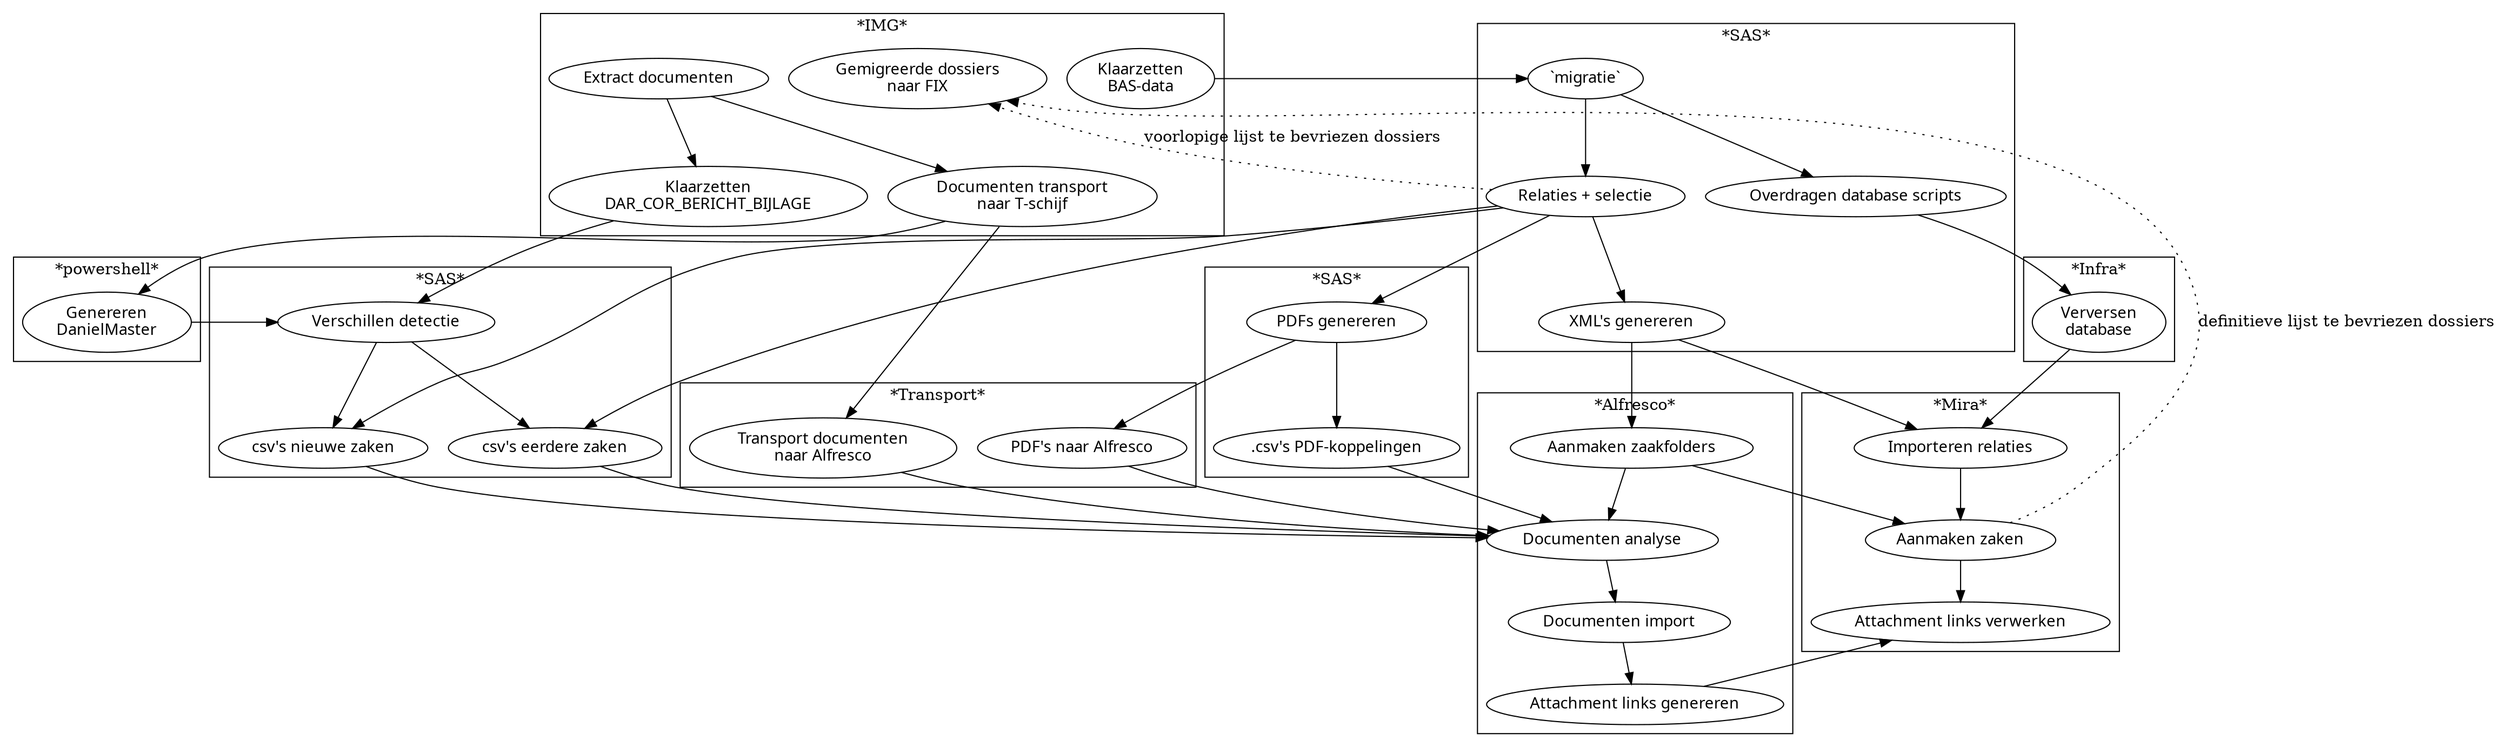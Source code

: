 digraph {
  node [ fontname="Handlee" ];
  splines=true;
  
  subgraph cluster_IMG {
    label="*IMG*";
    "Extract documenten";
    "Klaarzetten\nDAR_COR_BERICHT_BIJLAGE";
    "Klaarzetten\nBAS-data";
    "Gemigreerde dossiers\nnaar FIX"
    "Documenten transport\nnaar T-schijf";
    "Extract documenten" -> "Klaarzetten\nDAR_COR_BERICHT_BIJLAGE";
    "Extract documenten" -> "Documenten transport\nnaar T-schijf";
  }

  "Klaarzetten\nBAS-data" -> "`migratie`";

  subgraph cluster_SAS1 {
    label="*SAS*";
    "Overdragen database scripts";
    "XML's genereren";
    "Relaties + selectie";
    "`migratie`";

  }
    "`migratie`" -> "Relaties + selectie";
    "Relaties + selectie" -> "XML's genereren";
    "`migratie`" -> "Overdragen database scripts";
    "Relaties + selectie" -> "Gemigreerde dossiers\nnaar FIX"[ label="voorlopige lijst te bevriezen dossiers" style = dotted ];
  
  subgraph cluster_Infra {
    label="*Infra*";
    "Verversen\ndatabase";
   }

   "Overdragen database scripts" -> "Verversen\ndatabase";
   "Klaarzetten\nDAR_COR_BERICHT_BIJLAGE" -> "Verschillen detectie";
  subgraph cluster_SAS2 {
    label="*SAS*";
    "Verschillen detectie";
    "csv's nieuwe zaken";
    "csv's eerdere zaken";
  }
    "Verschillen detectie" -> "csv's nieuwe zaken";
    "Verschillen detectie" -> "csv's eerdere zaken";
    "Relaties + selectie" -> "csv's nieuwe zaken";
    "Relaties + selectie" -> "csv's eerdere zaken";
  subgraph cluster_PDFs {
     label= "*SAS*"
      "PDFs genereren"
      ".csv's PDF-koppelingen"
  }
      "PDFs genereren" -> ".csv's PDF-koppelingen"
      "Relaties + selectie" -> "PDFs genereren"
  subgraph cluster_powershell {
      label = "*powershell*"
      "Genereren\nDanielMaster"
  }
  subgraph cluster_docTransport {
      label = "*Transport*"
      "Transport documenten\nnaar Alfresco"
      "PDF's naar Alfresco"
    "Genereren\nDanielMaster" -> "Verschillen detectie";
    "PDFs genereren" -> "PDF's naar Alfresco"
    "Documenten transport\nnaar T-schijf" -> "Transport documenten\nnaar Alfresco"; 
    "Documenten transport\nnaar T-schijf" -> "Genereren\nDanielMaster";
  }
  subgraph cluster_Alfresco {
      label = "*Alfresco*"
      "Documenten analyse"
      "Documenten import"
      "Aanmaken zaakfolders"
      "Attachment links genereren"
      "Transport documenten\nnaar Alfresco" -> "Documenten analyse";
      "PDF's naar Alfresco" ->  "Documenten analyse";
      "XML's genereren" -> "Aanmaken zaakfolders"
      "Aanmaken zaakfolders" -> "Documenten analyse"
      "Documenten analyse" -> "Documenten import"
      "csv's nieuwe zaken" -> "Documenten analyse" ;
      "csv's eerdere zaken" -> "Documenten analyse" ;
      ".csv's PDF-koppelingen" -> "Documenten analyse" ;
      "Documenten import" -> "Attachment links genereren";
  }
  subgraph cluster_Mira {
      label = "*Mira*"
      "Importeren relaties";
      "Aanmaken zaken";
      "Attachment links verwerken";
      "Verversen\ndatabase" -> "Importeren relaties";
      "XML's genereren" -> "Importeren relaties";
      "Aanmaken zaakfolders" -> "Aanmaken zaken";
      "Importeren relaties" -> "Aanmaken zaken"; 
      "Attachment links genereren" -> "Attachment links verwerken";
      "Aanmaken zaken" -> "Attachment links verwerken"
      "Aanmaken zaken" -> "Gemigreerde dossiers\nnaar FIX" [ label="definitieve lijst te bevriezen dossiers" style = dotted]
  }
}